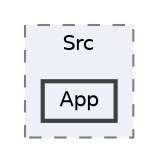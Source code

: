digraph "/mnt/c/Users/lefte/Mujin/MastersThesis/Taz/TazGraph/TazGraph/Src/App"
{
 // LATEX_PDF_SIZE
  bgcolor="transparent";
  edge [fontname=Helvetica,fontsize=10,labelfontname=Helvetica,labelfontsize=10];
  node [fontname=Helvetica,fontsize=10,shape=box,height=0.2,width=0.4];
  compound=true
  subgraph clusterdir_3f423d6722606df6946b79f1f4f6c816 {
    graph [ bgcolor="#edf0f7", pencolor="grey50", label="Src", fontname=Helvetica,fontsize=10 style="filled,dashed", URL="dir_3f423d6722606df6946b79f1f4f6c816.html",tooltip=""]
  dir_5605dafb3f645c0650ccedec2231011d [label="App", fillcolor="#edf0f7", color="grey25", style="filled,bold", URL="dir_5605dafb3f645c0650ccedec2231011d.html",tooltip=""];
  }
}
